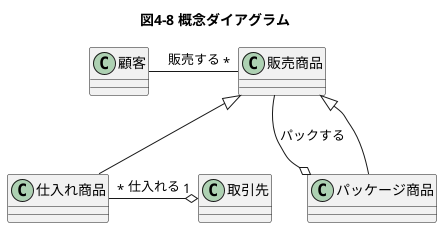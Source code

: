 @startuml
title 図4-8 概念ダイアグラム
class 顧客
class 販売商品
class パッケージ商品
class 仕入れ商品
class 取引先
顧客 -right-"*" 販売商品: 販売する
販売商品 -down-o パッケージ商品: パックする
販売商品 <|-- パッケージ商品
販売商品 <|-- 仕入れ商品
仕入れ商品 "*"-right-o "1" 取引先: 仕入れる
@enduml